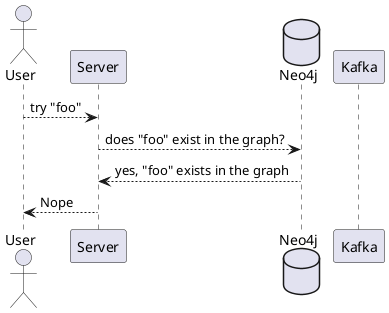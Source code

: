 @startuml

actor User
participant Server
database Neo4j
participant Kafka

User --> Server: try "foo"
Server --> Neo4j: does "foo" exist in the graph?
Neo4j --> Server: yes, "foo" exists in the graph
Server --> User: Nope


@enduml